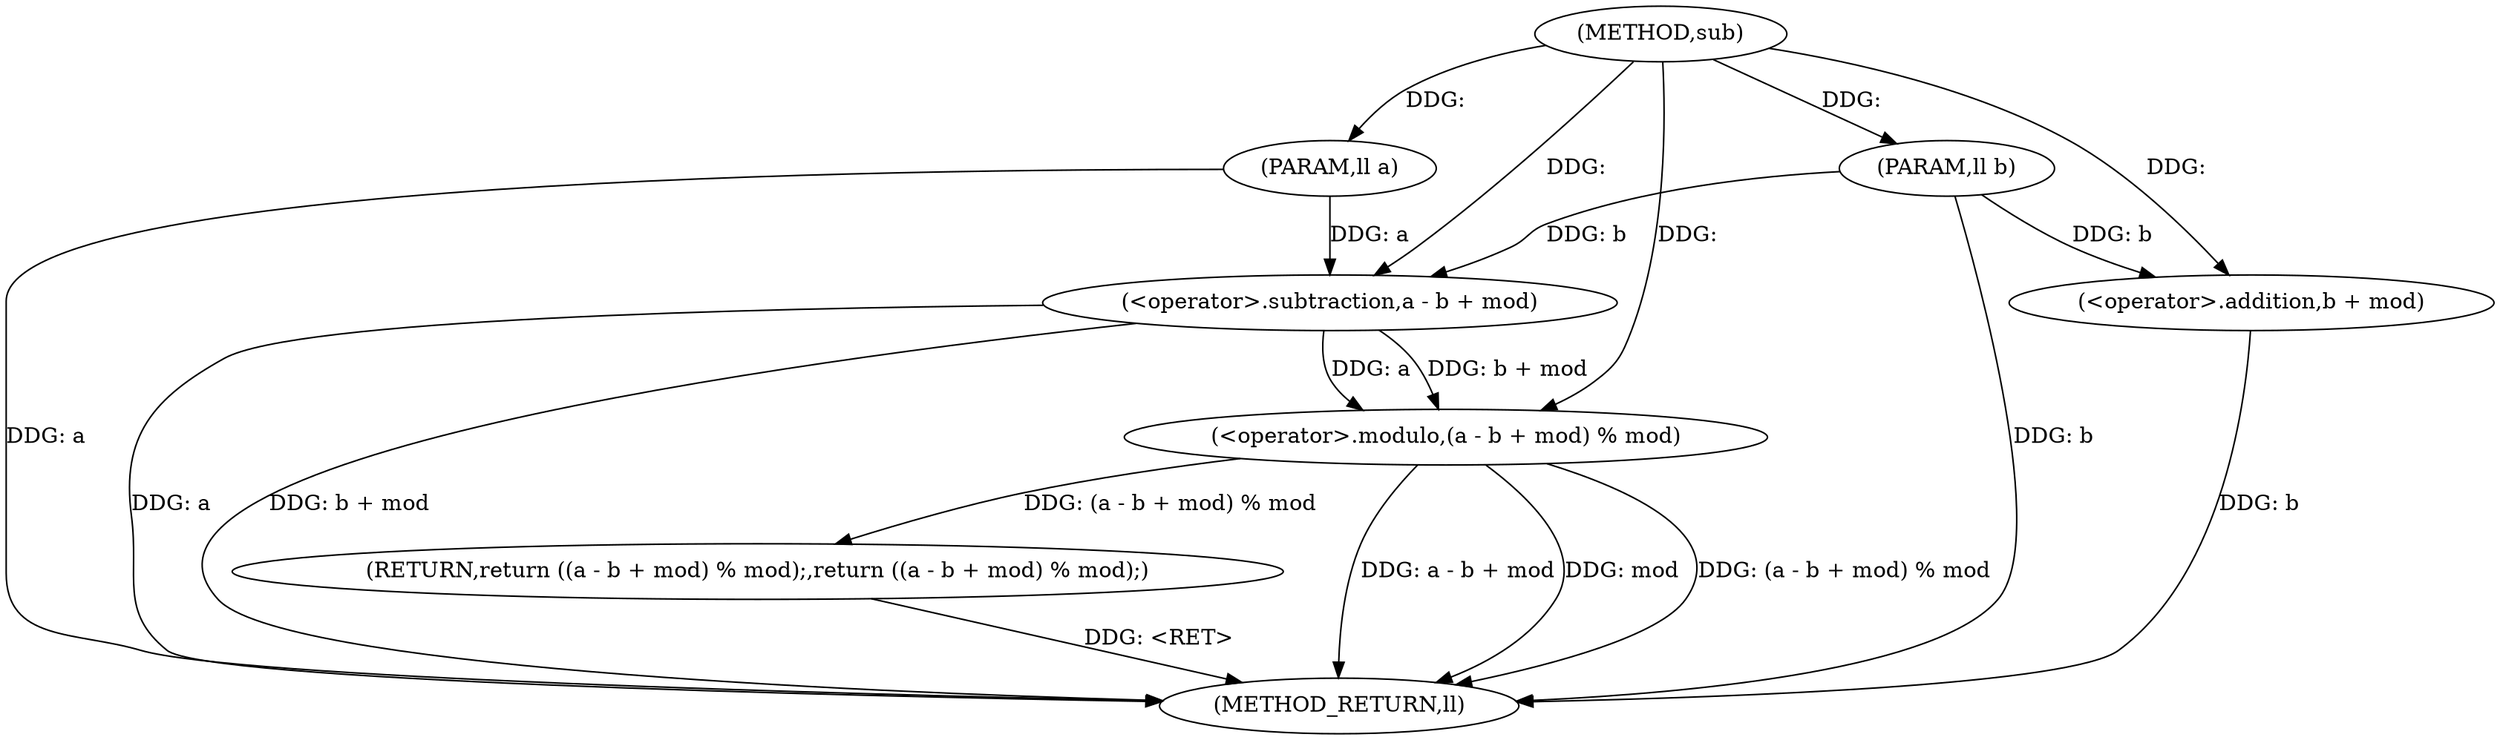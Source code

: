 digraph "sub" {  
"1000321" [label = "(METHOD,sub)" ]
"1000333" [label = "(METHOD_RETURN,ll)" ]
"1000322" [label = "(PARAM,ll a)" ]
"1000323" [label = "(PARAM,ll b)" ]
"1000325" [label = "(RETURN,return ((a - b + mod) % mod);,return ((a - b + mod) % mod);)" ]
"1000326" [label = "(<operator>.modulo,(a - b + mod) % mod)" ]
"1000327" [label = "(<operator>.subtraction,a - b + mod)" ]
"1000329" [label = "(<operator>.addition,b + mod)" ]
  "1000322" -> "1000333"  [ label = "DDG: a"] 
  "1000323" -> "1000333"  [ label = "DDG: b"] 
  "1000327" -> "1000333"  [ label = "DDG: a"] 
  "1000329" -> "1000333"  [ label = "DDG: b"] 
  "1000327" -> "1000333"  [ label = "DDG: b + mod"] 
  "1000326" -> "1000333"  [ label = "DDG: a - b + mod"] 
  "1000326" -> "1000333"  [ label = "DDG: mod"] 
  "1000326" -> "1000333"  [ label = "DDG: (a - b + mod) % mod"] 
  "1000325" -> "1000333"  [ label = "DDG: <RET>"] 
  "1000321" -> "1000322"  [ label = "DDG: "] 
  "1000321" -> "1000323"  [ label = "DDG: "] 
  "1000326" -> "1000325"  [ label = "DDG: (a - b + mod) % mod"] 
  "1000327" -> "1000326"  [ label = "DDG: a"] 
  "1000327" -> "1000326"  [ label = "DDG: b + mod"] 
  "1000321" -> "1000326"  [ label = "DDG: "] 
  "1000322" -> "1000327"  [ label = "DDG: a"] 
  "1000321" -> "1000327"  [ label = "DDG: "] 
  "1000323" -> "1000327"  [ label = "DDG: b"] 
  "1000323" -> "1000329"  [ label = "DDG: b"] 
  "1000321" -> "1000329"  [ label = "DDG: "] 
}

